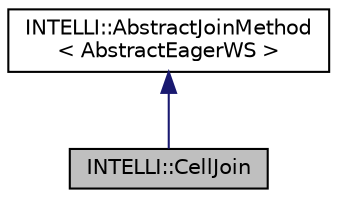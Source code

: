 digraph "INTELLI::CellJoin"
{
 // LATEX_PDF_SIZE
  edge [fontname="Helvetica",fontsize="10",labelfontname="Helvetica",labelfontsize="10"];
  node [fontname="Helvetica",fontsize="10",shape=record];
  Node1 [label="INTELLI::CellJoin",height=0.2,width=0.4,color="black", fillcolor="grey75", style="filled", fontcolor="black",tooltip=" "];
  Node2 -> Node1 [dir="back",color="midnightblue",fontsize="10",style="solid",fontname="Helvetica"];
  Node2 [label="INTELLI::AbstractJoinMethod\l\< AbstractEagerWS \>",height=0.2,width=0.4,color="black", fillcolor="white", style="filled",URL="$classINTELLI_1_1AbstractJoinMethod.html",tooltip=" "];
}
